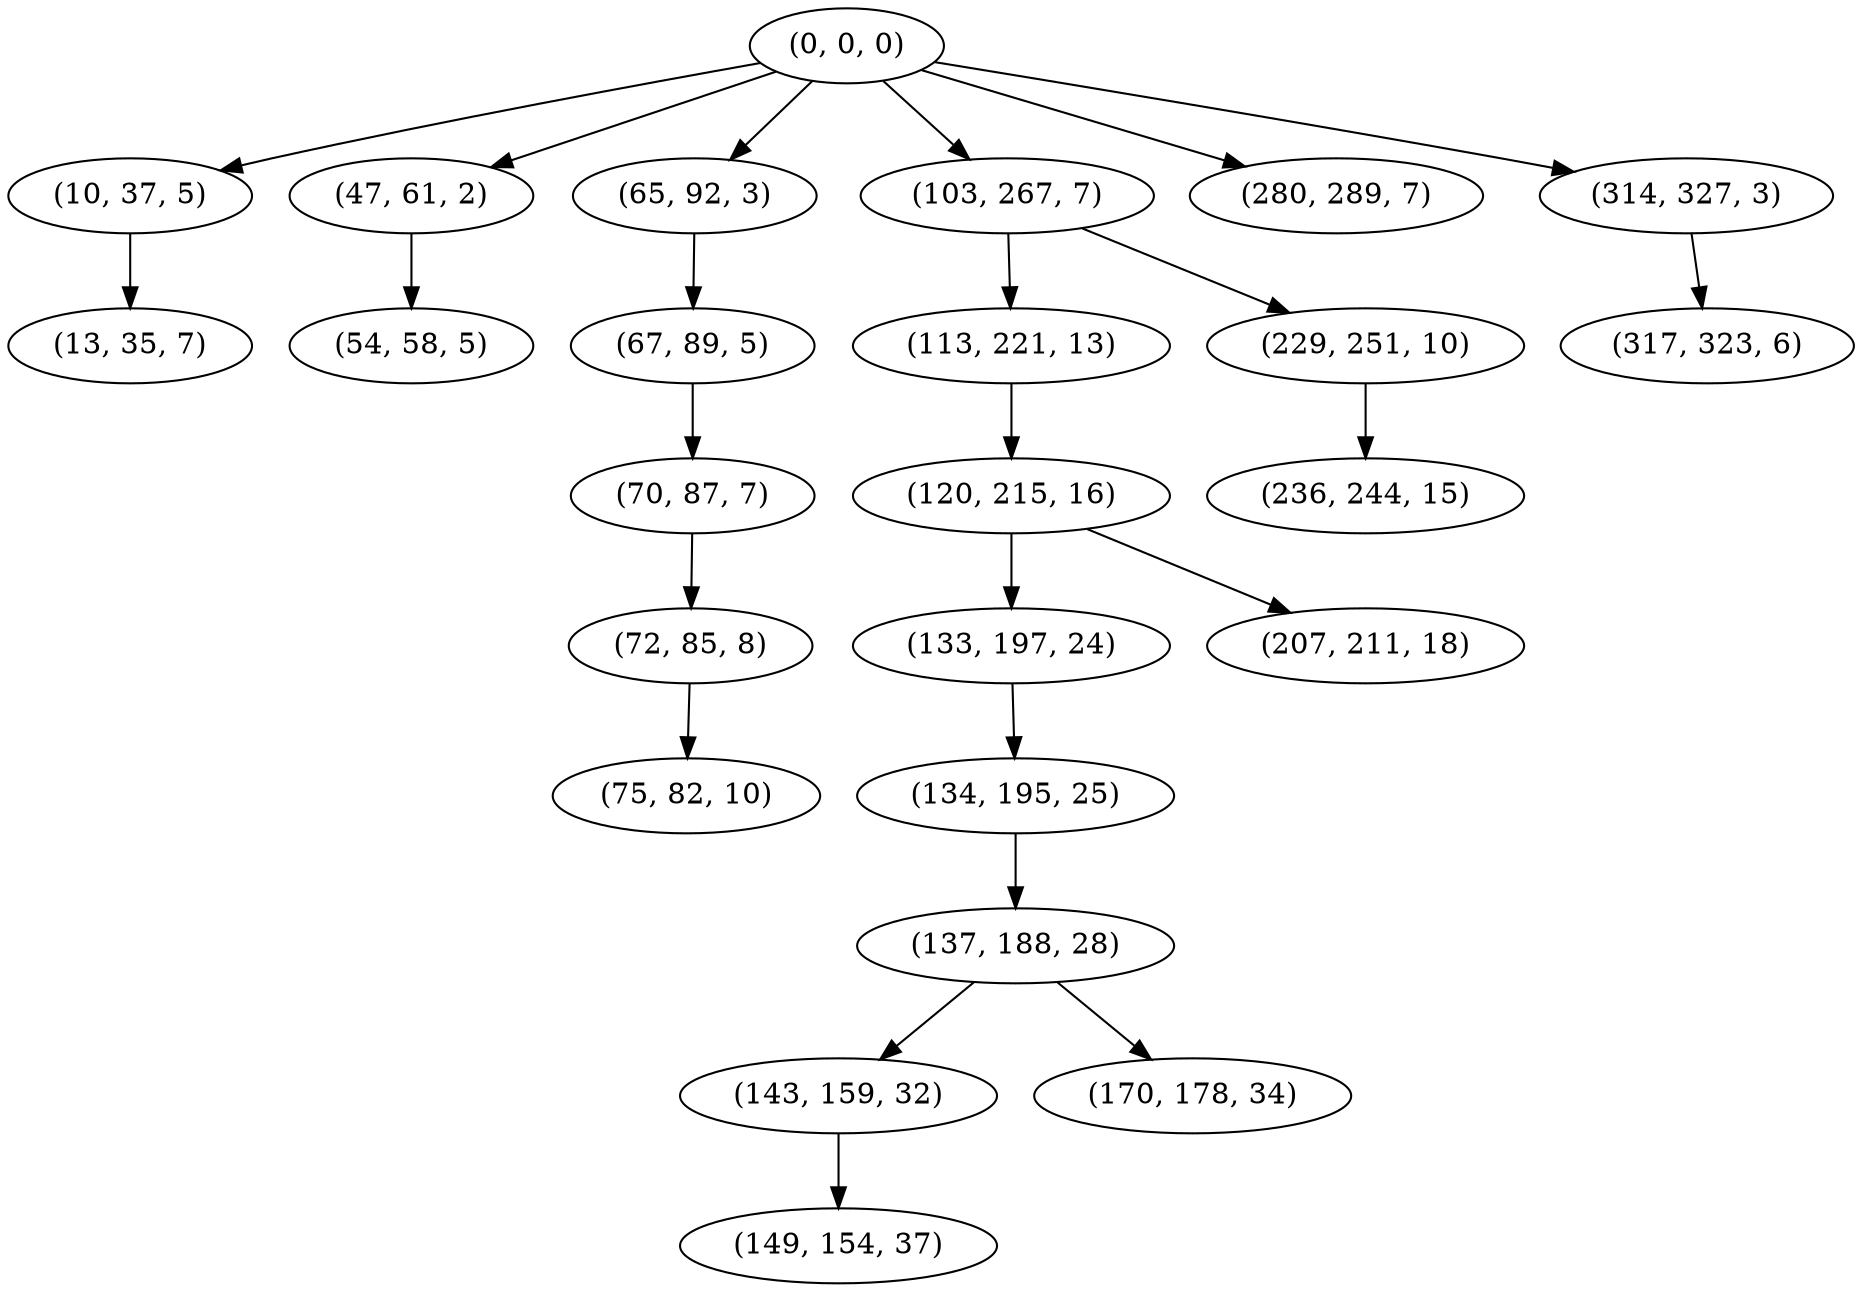 digraph tree {
    "(0, 0, 0)";
    "(10, 37, 5)";
    "(13, 35, 7)";
    "(47, 61, 2)";
    "(54, 58, 5)";
    "(65, 92, 3)";
    "(67, 89, 5)";
    "(70, 87, 7)";
    "(72, 85, 8)";
    "(75, 82, 10)";
    "(103, 267, 7)";
    "(113, 221, 13)";
    "(120, 215, 16)";
    "(133, 197, 24)";
    "(134, 195, 25)";
    "(137, 188, 28)";
    "(143, 159, 32)";
    "(149, 154, 37)";
    "(170, 178, 34)";
    "(207, 211, 18)";
    "(229, 251, 10)";
    "(236, 244, 15)";
    "(280, 289, 7)";
    "(314, 327, 3)";
    "(317, 323, 6)";
    "(0, 0, 0)" -> "(10, 37, 5)";
    "(0, 0, 0)" -> "(47, 61, 2)";
    "(0, 0, 0)" -> "(65, 92, 3)";
    "(0, 0, 0)" -> "(103, 267, 7)";
    "(0, 0, 0)" -> "(280, 289, 7)";
    "(0, 0, 0)" -> "(314, 327, 3)";
    "(10, 37, 5)" -> "(13, 35, 7)";
    "(47, 61, 2)" -> "(54, 58, 5)";
    "(65, 92, 3)" -> "(67, 89, 5)";
    "(67, 89, 5)" -> "(70, 87, 7)";
    "(70, 87, 7)" -> "(72, 85, 8)";
    "(72, 85, 8)" -> "(75, 82, 10)";
    "(103, 267, 7)" -> "(113, 221, 13)";
    "(103, 267, 7)" -> "(229, 251, 10)";
    "(113, 221, 13)" -> "(120, 215, 16)";
    "(120, 215, 16)" -> "(133, 197, 24)";
    "(120, 215, 16)" -> "(207, 211, 18)";
    "(133, 197, 24)" -> "(134, 195, 25)";
    "(134, 195, 25)" -> "(137, 188, 28)";
    "(137, 188, 28)" -> "(143, 159, 32)";
    "(137, 188, 28)" -> "(170, 178, 34)";
    "(143, 159, 32)" -> "(149, 154, 37)";
    "(229, 251, 10)" -> "(236, 244, 15)";
    "(314, 327, 3)" -> "(317, 323, 6)";
}
